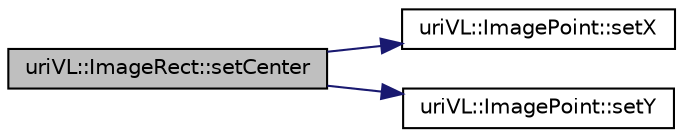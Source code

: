 digraph "uriVL::ImageRect::setCenter"
{
  edge [fontname="Helvetica",fontsize="10",labelfontname="Helvetica",labelfontsize="10"];
  node [fontname="Helvetica",fontsize="10",shape=record];
  rankdir="LR";
  Node1 [label="uriVL::ImageRect::setCenter",height=0.2,width=0.4,color="black", fillcolor="grey75", style="filled", fontcolor="black"];
  Node1 -> Node2 [color="midnightblue",fontsize="10",style="solid",fontname="Helvetica"];
  Node2 [label="uriVL::ImagePoint::setX",height=0.2,width=0.4,color="black", fillcolor="white", style="filled",URL="$classuriVL_1_1ImagePoint.html#a99acf5a2e6e42162a295776efce55945",tooltip="Assigns new x coordinate to the pixel. "];
  Node1 -> Node3 [color="midnightblue",fontsize="10",style="solid",fontname="Helvetica"];
  Node3 [label="uriVL::ImagePoint::setY",height=0.2,width=0.4,color="black", fillcolor="white", style="filled",URL="$classuriVL_1_1ImagePoint.html#ae1232020d669dd34a5ec40f1676537ca",tooltip="Assigns new y coordinate to the pixel. "];
}

